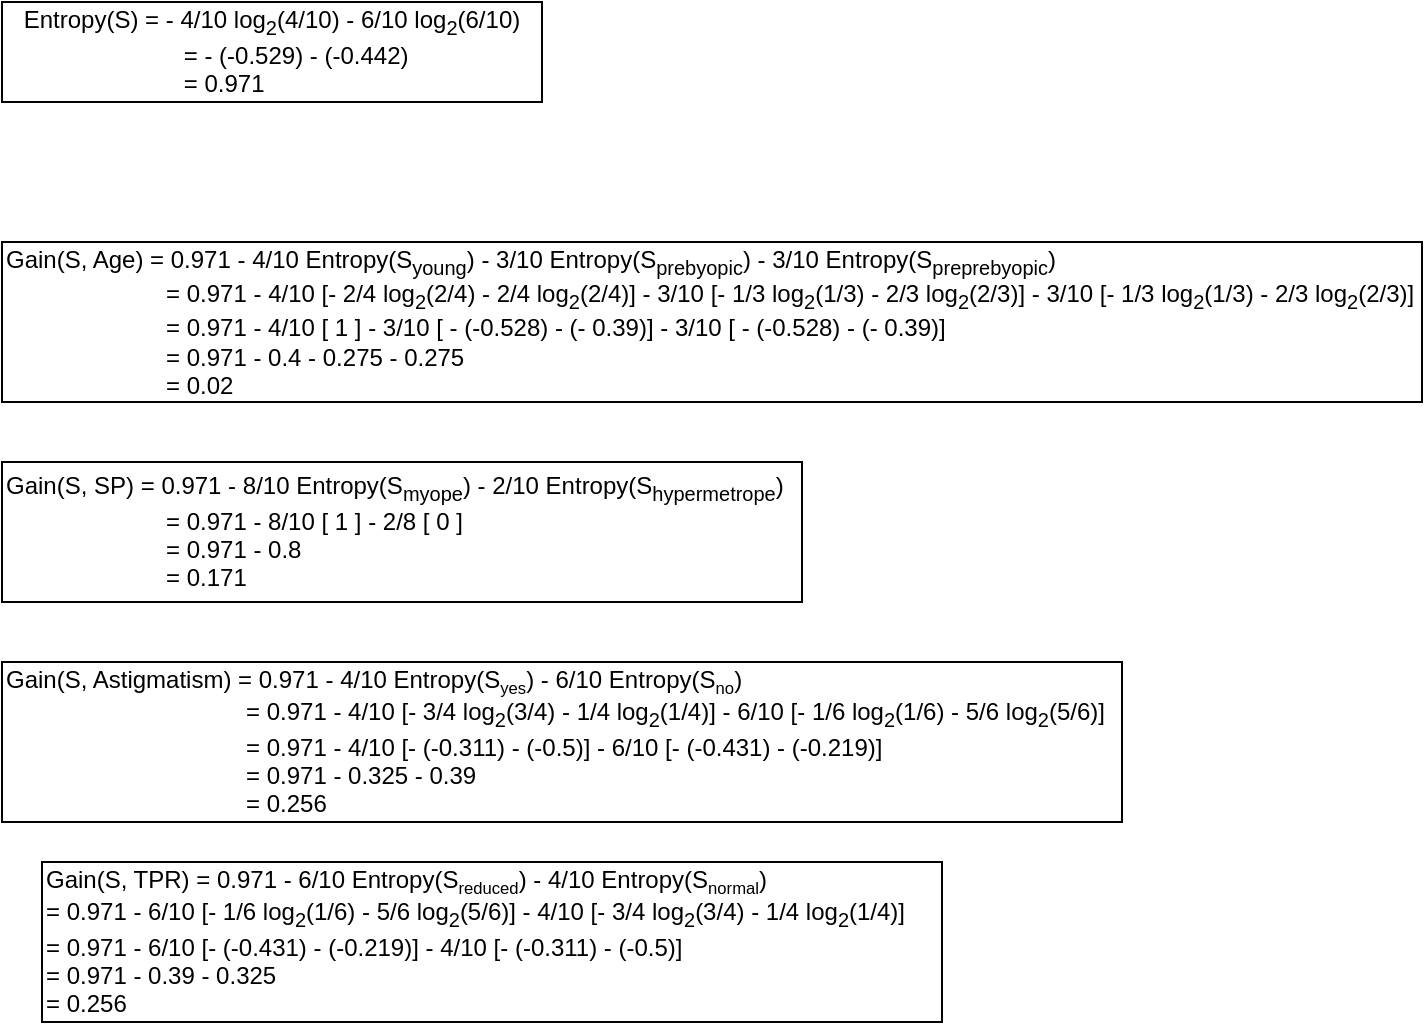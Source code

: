 <mxfile version="20.3.2" type="device"><diagram id="4qauVCIqMxIkNUdu6cOp" name="Page-1"><mxGraphModel dx="1550" dy="827" grid="1" gridSize="10" guides="1" tooltips="1" connect="1" arrows="1" fold="1" page="1" pageScale="1" pageWidth="850" pageHeight="1100" math="0" shadow="0"><root><mxCell id="0"/><mxCell id="1" parent="0"/><mxCell id="UM--uF3YE9tlrcBoDHM1-1" value="&lt;div style=&quot;text-align: left;&quot;&gt;&lt;span style=&quot;background-color: initial;&quot;&gt;Entropy(S) = - 4/10 log&lt;/span&gt;&lt;sub style=&quot;background-color: initial;&quot;&gt;2&lt;/sub&gt;&lt;span style=&quot;background-color: initial;&quot;&gt;(4/10) - 6/10 log&lt;/span&gt;&lt;sub style=&quot;background-color: initial;&quot;&gt;2&lt;/sub&gt;&lt;span style=&quot;background-color: initial;&quot;&gt;(6/10)&lt;/span&gt;&lt;/div&gt;&lt;div style=&quot;text-align: left;&quot;&gt;&lt;span style=&quot;background-color: initial;&quot;&gt;&lt;span style=&quot;white-space: pre;&quot;&gt;&#9;&lt;/span&gt;&lt;span style=&quot;white-space: pre;&quot;&gt;&#9;&lt;/span&gt;&lt;span style=&quot;white-space: pre;&quot;&gt;&#9;&lt;/span&gt;= - (-0.529) - (-0.442)&lt;/span&gt;&lt;/div&gt;&lt;div style=&quot;text-align: left;&quot;&gt;&lt;span style=&quot;background-color: initial;&quot;&gt;&lt;span style=&quot;white-space: pre;&quot;&gt;&#9;&lt;/span&gt;&lt;span style=&quot;white-space: pre;&quot;&gt;&#9;&lt;/span&gt;&lt;span style=&quot;white-space: pre;&quot;&gt;&#9;&lt;/span&gt;= 0.971&lt;br&gt;&lt;/span&gt;&lt;/div&gt;" style="rounded=0;whiteSpace=wrap;html=1;" vertex="1" parent="1"><mxGeometry x="40" y="40" width="270" height="50" as="geometry"/></mxCell><mxCell id="UM--uF3YE9tlrcBoDHM1-2" value="Gain(S, Age) = 0.971 - 4/10 Entropy(S&lt;sub&gt;young&lt;/sub&gt;) - 3/10 Entropy(S&lt;sub&gt;prebyopic&lt;/sub&gt;) - 3/10 Entropy(S&lt;sub&gt;preprebyopic&lt;/sub&gt;)&lt;br&gt;&lt;span style=&quot;white-space: pre;&quot;&gt;&#9;&lt;/span&gt;&lt;span style=&quot;white-space: pre;&quot;&gt;&#9;&lt;/span&gt;&lt;span style=&quot;white-space: pre;&quot;&gt;&#9;&lt;/span&gt;= 0.971&amp;nbsp;&lt;span style=&quot;background-color: initial;&quot;&gt;- 4/10 [&lt;/span&gt;&lt;span style=&quot;background-color: initial;&quot;&gt;- 2/4 log&lt;/span&gt;&lt;sub style=&quot;background-color: initial;&quot;&gt;2&lt;/sub&gt;&lt;span style=&quot;background-color: initial;&quot;&gt;(2/4) - 2/4 log&lt;/span&gt;&lt;sub style=&quot;background-color: initial;&quot;&gt;2&lt;/sub&gt;&lt;span style=&quot;background-color: initial;&quot;&gt;(2/4)]&amp;nbsp;&lt;/span&gt;&lt;span style=&quot;background-color: initial;&quot;&gt;- 3/10 [&lt;/span&gt;&lt;span style=&quot;background-color: initial;&quot;&gt;- 1/3 log&lt;/span&gt;&lt;sub style=&quot;background-color: initial;&quot;&gt;2&lt;/sub&gt;&lt;span style=&quot;background-color: initial;&quot;&gt;(1/3) - 2/3 log&lt;/span&gt;&lt;sub style=&quot;background-color: initial;&quot;&gt;2&lt;/sub&gt;&lt;span style=&quot;background-color: initial;&quot;&gt;(2/3)]&amp;nbsp;&lt;/span&gt;&lt;span style=&quot;background-color: initial;&quot;&gt;- 3/10 [&lt;/span&gt;&lt;span style=&quot;background-color: initial;&quot;&gt;- 1/3 log&lt;/span&gt;&lt;sub style=&quot;background-color: initial;&quot;&gt;2&lt;/sub&gt;&lt;span style=&quot;background-color: initial;&quot;&gt;(1/3) - 2/3 log&lt;/span&gt;&lt;sub style=&quot;background-color: initial;&quot;&gt;2&lt;/sub&gt;&lt;span style=&quot;background-color: initial;&quot;&gt;(2/3)]&lt;/span&gt;&lt;span style=&quot;background-color: initial;&quot;&gt;&lt;br&gt;&lt;/span&gt;&lt;blockquote style=&quot;margin: 0 0 0 40px; border: none; padding: 0px;&quot;&gt;&lt;blockquote style=&quot;margin: 0 0 0 40px; border: none; padding: 0px;&quot;&gt;&lt;div style=&quot;&quot;&gt;&lt;span style=&quot;background-color: initial;&quot;&gt;= 0.971 - 4/10 [ 1 ]&amp;nbsp;&lt;/span&gt;&lt;span style=&quot;background-color: initial;&quot;&gt;- 3/10 [ - (-0.528) - (- 0.39)]&amp;nbsp;&lt;/span&gt;&lt;span style=&quot;background-color: initial;&quot;&gt;- 3/10 [ - (-0.528) - (- 0.39)]&lt;/span&gt;&lt;/div&gt;&lt;div style=&quot;&quot;&gt;= 0.971 - 0.4 - 0.275 - 0.275&lt;/div&gt;&lt;div style=&quot;&quot;&gt;= 0.02&lt;/div&gt;&lt;/blockquote&gt;&lt;/blockquote&gt;" style="rounded=0;whiteSpace=wrap;html=1;align=left;" vertex="1" parent="1"><mxGeometry x="40" y="160" width="710" height="80" as="geometry"/></mxCell><mxCell id="UM--uF3YE9tlrcBoDHM1-4" value="Gain(S, SP) = 0.971 - 8/10 Entropy(S&lt;sub&gt;myope&lt;/sub&gt;) - 2/10 Entropy(S&lt;sub&gt;hypermetrope&lt;/sub&gt;)&lt;br&gt;&lt;blockquote style=&quot;margin: 0 0 0 40px; border: none; padding: 0px;&quot;&gt;&lt;blockquote style=&quot;margin: 0 0 0 40px; border: none; padding: 0px;&quot;&gt;= 0.971 - 8/10 [ 1 ] - 2/8 [ 0 ]&lt;/blockquote&gt;&lt;blockquote style=&quot;margin: 0 0 0 40px; border: none; padding: 0px;&quot;&gt;= 0.971 - 0.8&lt;/blockquote&gt;&lt;blockquote style=&quot;margin: 0 0 0 40px; border: none; padding: 0px;&quot;&gt;= 0.171&lt;/blockquote&gt;&lt;/blockquote&gt;" style="whiteSpace=wrap;html=1;align=left;" vertex="1" parent="1"><mxGeometry x="40" y="270" width="400" height="70" as="geometry"/></mxCell><mxCell id="UM--uF3YE9tlrcBoDHM1-6" value="Gain(S, Astigmatism) = 0.971 - 4/10 Entropy(S&lt;span style=&quot;font-size: 10px;&quot;&gt;&lt;sub&gt;yes&lt;/sub&gt;&lt;/span&gt;) - 6/10 Entropy(S&lt;span style=&quot;font-size: 10px;&quot;&gt;&lt;sub&gt;no&lt;/sub&gt;&lt;/span&gt;)&lt;br&gt;&lt;blockquote style=&quot;margin: 0 0 0 40px; border: none; padding: 0px;&quot;&gt;&lt;blockquote style=&quot;margin: 0 0 0 40px; border: none; padding: 0px;&quot;&gt;&lt;blockquote style=&quot;margin: 0 0 0 40px; border: none; padding: 0px;&quot;&gt;= 0.971 - 4/10 [&lt;span style=&quot;background-color: initial;&quot;&gt;- 3/4 log&lt;/span&gt;&lt;sub style=&quot;background-color: initial;&quot;&gt;2&lt;/sub&gt;&lt;span style=&quot;background-color: initial;&quot;&gt;(3/4) - 1/4 log&lt;/span&gt;&lt;sub style=&quot;background-color: initial;&quot;&gt;2&lt;/sub&gt;&lt;span style=&quot;background-color: initial;&quot;&gt;(1/4)] - 6/10 [&lt;/span&gt;&lt;span style=&quot;background-color: initial;&quot;&gt;- 1/6 log&lt;/span&gt;&lt;sub style=&quot;background-color: initial;&quot;&gt;2&lt;/sub&gt;&lt;span style=&quot;background-color: initial;&quot;&gt;(1/6) - 5/6 log&lt;/span&gt;&lt;sub style=&quot;background-color: initial;&quot;&gt;2&lt;/sub&gt;&lt;span style=&quot;background-color: initial;&quot;&gt;(5/6)]&lt;br&gt;&lt;/span&gt;&lt;/blockquote&gt;&lt;/blockquote&gt;&lt;blockquote style=&quot;margin: 0 0 0 40px; border: none; padding: 0px;&quot;&gt;&lt;blockquote style=&quot;margin: 0 0 0 40px; border: none; padding: 0px;&quot;&gt;&lt;span style=&quot;background-color: initial;&quot;&gt;= 0.971 - 4/10 [- (-0.311) - (-0.5)] - 6/10 [- (-0.431) - (-0.219)]&lt;/span&gt;&lt;/blockquote&gt;&lt;/blockquote&gt;&lt;blockquote style=&quot;margin: 0 0 0 40px; border: none; padding: 0px;&quot;&gt;&lt;blockquote style=&quot;margin: 0 0 0 40px; border: none; padding: 0px;&quot;&gt;&lt;span style=&quot;background-color: initial;&quot;&gt;= 0.971 - 0.325 - 0.39&lt;/span&gt;&lt;/blockquote&gt;&lt;/blockquote&gt;&lt;blockquote style=&quot;margin: 0 0 0 40px; border: none; padding: 0px;&quot;&gt;&lt;blockquote style=&quot;margin: 0 0 0 40px; border: none; padding: 0px;&quot;&gt;&lt;span style=&quot;background-color: initial;&quot;&gt;= 0.256&lt;/span&gt;&lt;/blockquote&gt;&lt;/blockquote&gt;&lt;/blockquote&gt;" style="whiteSpace=wrap;html=1;align=left;" vertex="1" parent="1"><mxGeometry x="40" y="370" width="560" height="80" as="geometry"/></mxCell><mxCell id="UM--uF3YE9tlrcBoDHM1-7" value="Gain(S, TPR) = 0.971 - 6/10 Entropy(S&lt;span style=&quot;font-size: 10px;&quot;&gt;&lt;sub&gt;reduced&lt;/sub&gt;&lt;/span&gt;) - 4/10 Entropy(S&lt;span style=&quot;font-size: 10px;&quot;&gt;&lt;sub&gt;normal&lt;/sub&gt;&lt;/span&gt;)&lt;br&gt;= 0.971 -&amp;nbsp;&lt;span style=&quot;background-color: initial;&quot;&gt;6/10 [&lt;/span&gt;&lt;span style=&quot;background-color: initial;&quot;&gt;- 1/6 log&lt;/span&gt;&lt;sub style=&quot;background-color: initial;&quot;&gt;2&lt;/sub&gt;&lt;span style=&quot;background-color: initial;&quot;&gt;(1/6) - 5/6 log&lt;/span&gt;&lt;sub style=&quot;background-color: initial;&quot;&gt;2&lt;/sub&gt;&lt;span style=&quot;background-color: initial;&quot;&gt;(5/6)] -&amp;nbsp;&lt;/span&gt;4/10 [&lt;span style=&quot;background-color: initial;&quot;&gt;- 3/4 log&lt;/span&gt;&lt;sub style=&quot;background-color: initial;&quot;&gt;2&lt;/sub&gt;&lt;span style=&quot;background-color: initial;&quot;&gt;(3/4) - 1/4 log&lt;/span&gt;&lt;sub style=&quot;background-color: initial;&quot;&gt;2&lt;/sub&gt;&lt;span style=&quot;background-color: initial;&quot;&gt;(1/4)]&lt;br&gt;= 0.971&amp;nbsp;&lt;/span&gt;- 6/10 [- (-0.431) - (-0.219)] - 4/10 [- (-0.311) - (-0.5)]&lt;br&gt;&lt;span style=&quot;background-color: initial;&quot;&gt;= 0.971 - 0.39 - 0.325&lt;br&gt;= 0.256&lt;br&gt;&lt;/span&gt;" style="whiteSpace=wrap;html=1;align=left;" vertex="1" parent="1"><mxGeometry x="60" y="470" width="450" height="80" as="geometry"/></mxCell></root></mxGraphModel></diagram></mxfile>